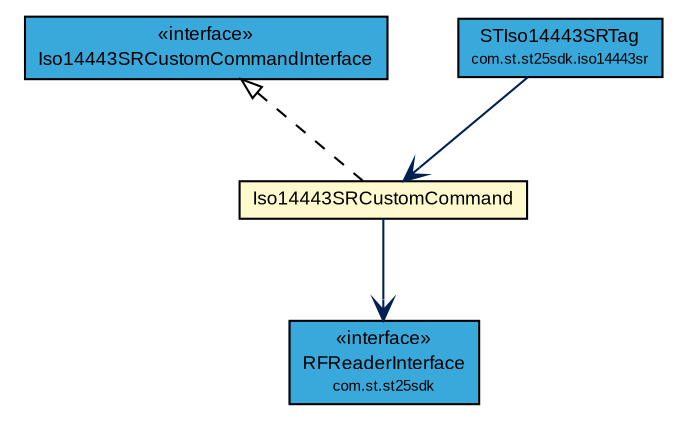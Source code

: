 #!/usr/local/bin/dot
#
# Class diagram 
# Generated by UMLGraph version R5_7_2-3-gee82a7 (http://www.umlgraph.org/)
#

digraph G {
	edge [fontname="arial",fontsize=10,labelfontname="arial",labelfontsize=10];
	node [fontname="arial",fontsize=10,shape=plaintext];
	nodesep=0.25;
	ranksep=0.5;
	// com.st.st25sdk.RFReaderInterface
	c10784 [label=<<table title="com.st.st25sdk.RFReaderInterface" border="0" cellborder="1" cellspacing="0" cellpadding="2" port="p" bgcolor="#39a9dc" href="../RFReaderInterface.html">
		<tr><td><table border="0" cellspacing="0" cellpadding="1">
<tr><td align="center" balign="center"> &#171;interface&#187; </td></tr>
<tr><td align="center" balign="center"> RFReaderInterface </td></tr>
<tr><td align="center" balign="center"><font point-size="7.0"> com.st.st25sdk </font></td></tr>
		</table></td></tr>
		</table>>, URL="../RFReaderInterface.html", fontname="arial", fontcolor="black", fontsize=9.0];
	// com.st.st25sdk.command.Iso14443SRCustomCommandInterface
	c10837 [label=<<table title="com.st.st25sdk.command.Iso14443SRCustomCommandInterface" border="0" cellborder="1" cellspacing="0" cellpadding="2" port="p" bgcolor="#39a9dc" href="./Iso14443SRCustomCommandInterface.html">
		<tr><td><table border="0" cellspacing="0" cellpadding="1">
<tr><td align="center" balign="center"> &#171;interface&#187; </td></tr>
<tr><td align="center" balign="center"> Iso14443SRCustomCommandInterface </td></tr>
		</table></td></tr>
		</table>>, URL="./Iso14443SRCustomCommandInterface.html", fontname="arial", fontcolor="black", fontsize=9.0];
	// com.st.st25sdk.command.Iso14443SRCustomCommand
	c10838 [label=<<table title="com.st.st25sdk.command.Iso14443SRCustomCommand" border="0" cellborder="1" cellspacing="0" cellpadding="2" port="p" bgcolor="lemonChiffon" href="./Iso14443SRCustomCommand.html">
		<tr><td><table border="0" cellspacing="0" cellpadding="1">
<tr><td align="center" balign="center"> Iso14443SRCustomCommand </td></tr>
		</table></td></tr>
		</table>>, URL="./Iso14443SRCustomCommand.html", fontname="arial", fontcolor="black", fontsize=9.0];
	// com.st.st25sdk.iso14443sr.STIso14443SRTag
	c10848 [label=<<table title="com.st.st25sdk.iso14443sr.STIso14443SRTag" border="0" cellborder="1" cellspacing="0" cellpadding="2" port="p" bgcolor="#39a9dc" href="../iso14443sr/STIso14443SRTag.html">
		<tr><td><table border="0" cellspacing="0" cellpadding="1">
<tr><td align="center" balign="center"> STIso14443SRTag </td></tr>
<tr><td align="center" balign="center"><font point-size="7.0"> com.st.st25sdk.iso14443sr </font></td></tr>
		</table></td></tr>
		</table>>, URL="../iso14443sr/STIso14443SRTag.html", fontname="arial", fontcolor="black", fontsize=9.0];
	//com.st.st25sdk.command.Iso14443SRCustomCommand implements com.st.st25sdk.command.Iso14443SRCustomCommandInterface
	c10837:p -> c10838:p [dir=back,arrowtail=empty,style=dashed];
	// com.st.st25sdk.command.Iso14443SRCustomCommand NAVASSOC com.st.st25sdk.RFReaderInterface
	c10838:p -> c10784:p [taillabel="", label="", headlabel="", fontname="arial", fontcolor="#002052", fontsize=10.0, color="#002052", arrowhead=open];
	// com.st.st25sdk.iso14443sr.STIso14443SRTag NAVASSOC com.st.st25sdk.command.Iso14443SRCustomCommand
	c10848:p -> c10838:p [taillabel="", label="", headlabel="", fontname="arial", fontcolor="#002052", fontsize=10.0, color="#002052", arrowhead=open];
}

